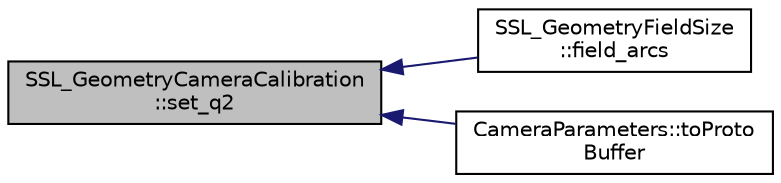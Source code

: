 digraph "SSL_GeometryCameraCalibration::set_q2"
{
 // INTERACTIVE_SVG=YES
  edge [fontname="Helvetica",fontsize="10",labelfontname="Helvetica",labelfontsize="10"];
  node [fontname="Helvetica",fontsize="10",shape=record];
  rankdir="LR";
  Node1 [label="SSL_GeometryCameraCalibration\l::set_q2",height=0.2,width=0.4,color="black", fillcolor="grey75", style="filled", fontcolor="black"];
  Node1 -> Node2 [dir="back",color="midnightblue",fontsize="10",style="solid",fontname="Helvetica"];
  Node2 [label="SSL_GeometryFieldSize\l::field_arcs",height=0.2,width=0.4,color="black", fillcolor="white", style="filled",URL="$d2/d30/class_s_s_l___geometry_field_size.html#a2e704e04bc2454aa6b0b1e6b3dcef3f7"];
  Node1 -> Node3 [dir="back",color="midnightblue",fontsize="10",style="solid",fontname="Helvetica"];
  Node3 [label="CameraParameters::toProto\lBuffer",height=0.2,width=0.4,color="black", fillcolor="white", style="filled",URL="$d7/df2/class_camera_parameters.html#a2f8deb7f55b37dddd769791692665e7f"];
}
